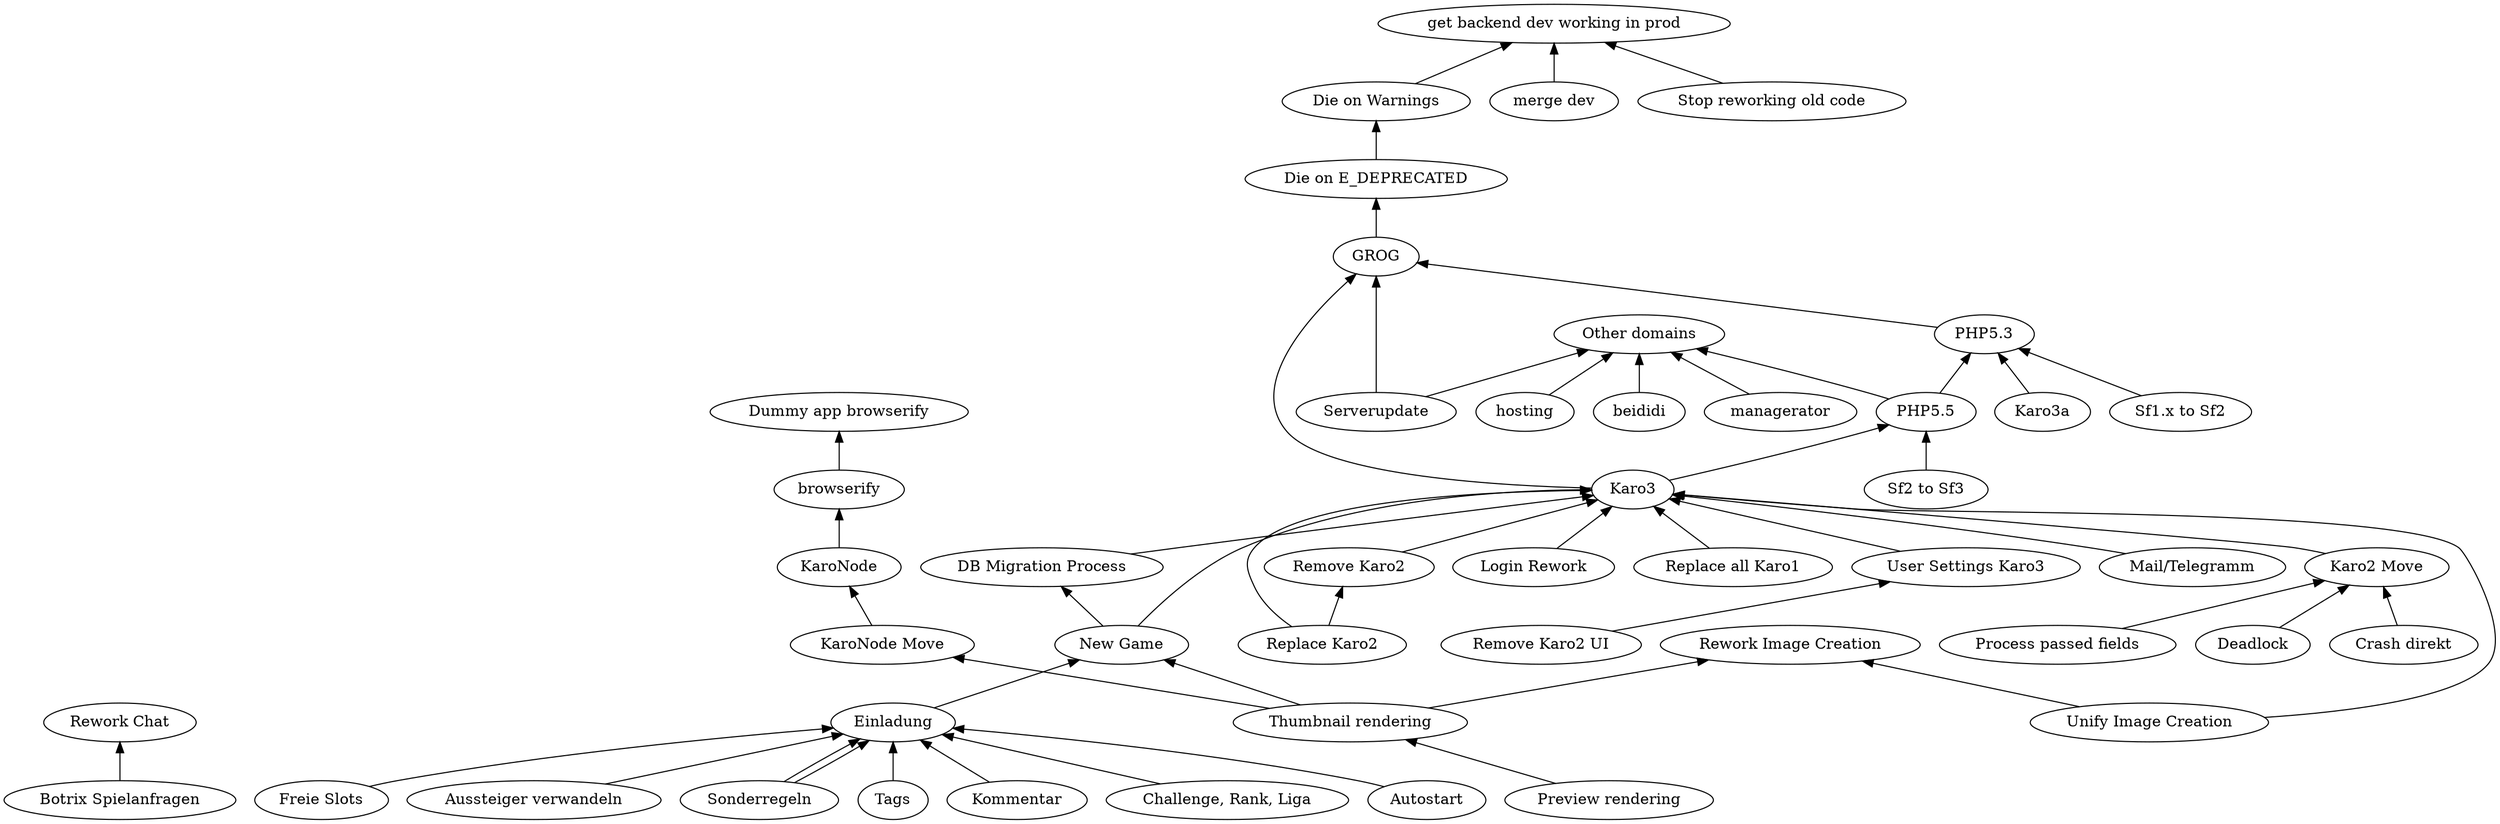 digraph Karo {
rankdir="BT"

#bugs
"Botrix Spielanfragen" ->"Rework Chat"

"Thumbnail rendering" ->"New Game"
"Einladung" ->"New Game"
"Autostart" ->"Einladung"
"Freie Slots" ->"Einladung"
"Aussteiger verwandeln" ->"Einladung"
"Sonderregeln" ->"Einladung"
"Tags" ->"Einladung"
"Kommentar" ->"Einladung"
"Sonderregeln" ->"Einladung"
"Challenge, Rank, Liga" ->"Einladung"

"GROG"->"Die on E_DEPRECATED"
"Die on E_DEPRECATED"->"Die on Warnings"
"Die on Warnings"->"get backend dev working in prod"
"merge dev"->"get backend dev working in prod"
"Stop reworking old code"->"get backend dev working in prod"


"Mail/Telegramm" ->"Karo3"

"Karo3"->"GROG"
"Karo3"->"PHP5.5"
"PHP5.5" ->"PHP5.3"
"PHP5.3"->"GROG"
"Serverupdate"->"GROG"
"Serverupdate" ->"Other domains"
"PHP5.5" -> "Other domains"
"beididi" -> "Other domains"
"managerator" -> "Other domains"
"hosting" -> "Other domains"

"Deadlock"->"Karo2 Move"
"Crash direkt"->"Karo2 Move"
"Process passed fields" ->"Karo2 Move"
"Karo2 Move" ->"Karo3"

"Thumbnail rendering"->"Rework Image Creation"
"Unify Image Creation" ->"Rework Image Creation"
"Unify Image Creation" ->"Karo3"
"Karo3a"->"PHP5.3"
"Sf2 to Sf3" ->"PHP5.5"
"Sf1.x to Sf2"->"PHP5.3"

"Replace Karo2" ->"Karo3"
"Replace Karo2" ->"Remove Karo2"
"Remove Karo2" ->"Karo3"
"User Settings Karo3"->"Karo3"
"Remove Karo2 UI"->"User Settings Karo3"

"Login Rework"->"Karo3"
"Replace all Karo1" ->"Karo3"


"New Game" -> "DB Migration Process" 
"DB Migration Process" ->"Karo3"
"New Game" -> "Karo3"

"Preview rendering" -> "Thumbnail rendering"
"Thumbnail rendering" -> "KaroNode Move"
"KaroNode Move" -> "KaroNode"
"KaroNode" -> "browserify"
"browserify" -> "Dummy app browserify"
}